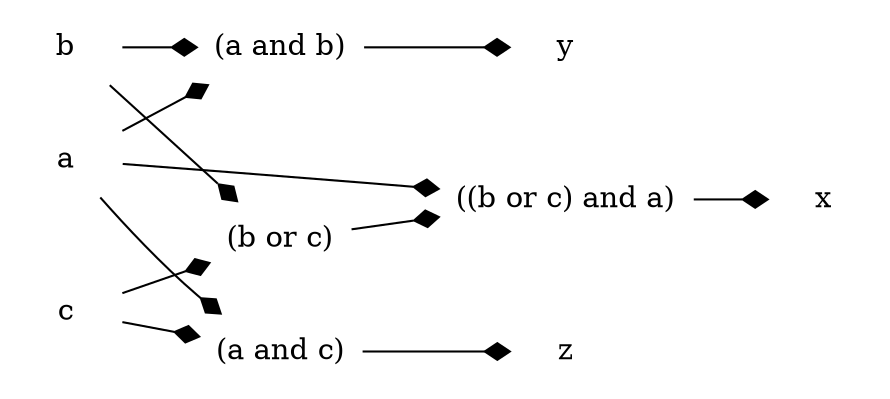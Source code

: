 digraph g {
    // header
    rankdir=LR;
    margin=0.01;
    node [shape="plaintext"];
    edge [arrowhead="diamond"];
    // circuit 
    and1468 [label="((b or c) and a)", image="../../gates/and_noleads.png"];
    and1477 [label="(a and b)", image="../../gates/and_noleads.png"];
    and1486 [label="(a and c)", image="../../gates/and_noleads.png"];
    or1460 [label="(b or c)", image="../../gates/or_noleads.png"];
    var1421[label="x"];
    var1423[label="b"];
    var1427[label="y"];
    var1428[label="a"];
    var1431[label="z"];
    var1433[label="c"];
    var1423 -> or1460 ;
    var1433 -> or1460 ;
    or1460 -> and1468 ;
    var1428 -> and1468 ;
    var1428 -> and1477 ;
    var1423 -> and1477 ;
    var1428 -> and1486 ;
    var1433 -> and1486 ;
    and1468 -> var1421 ;
    and1477 -> var1427 ;
    and1486 -> var1431 ;
}
